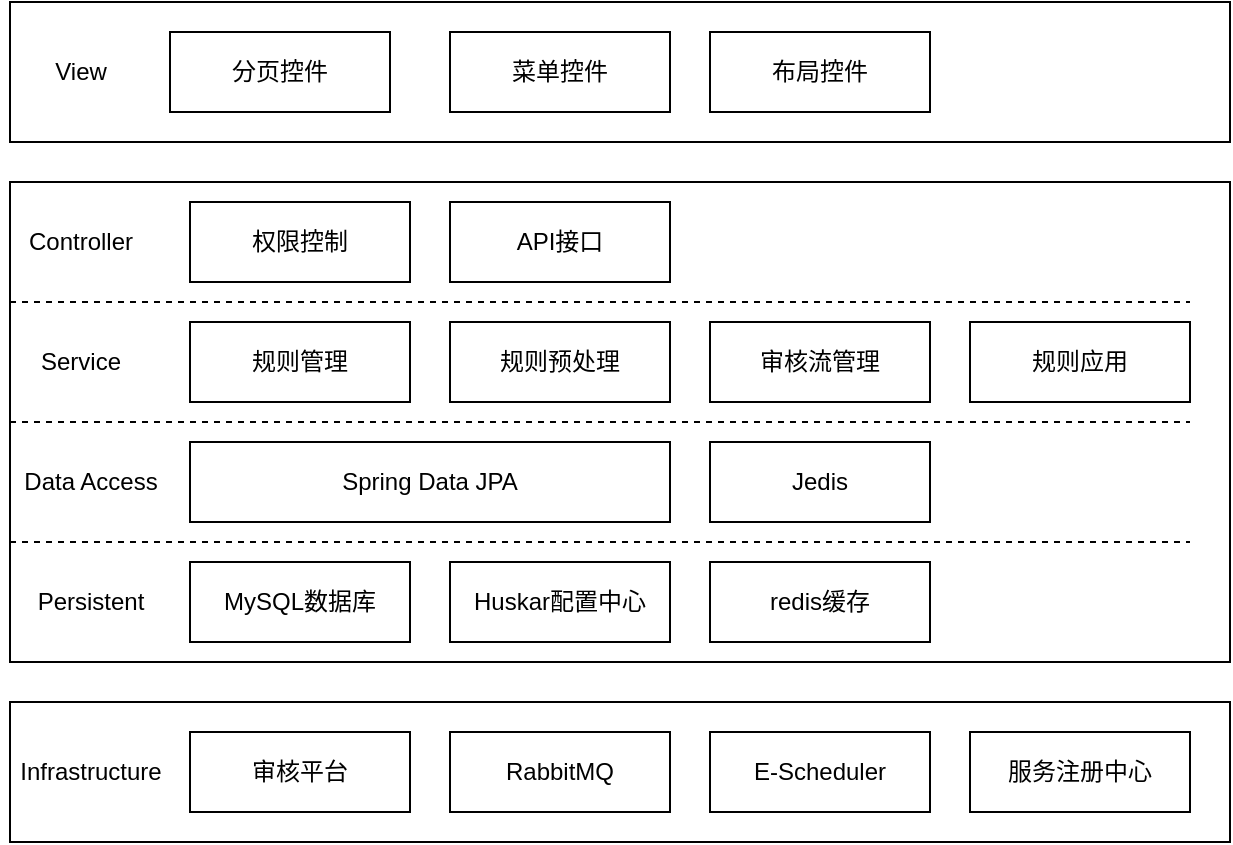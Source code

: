<mxfile version="12.6.5" type="device"><diagram id="ZRPtWPiu5P-UxF4e4odF" name="第 1 页"><mxGraphModel dx="765" dy="506" grid="1" gridSize="10" guides="1" tooltips="1" connect="1" arrows="1" fold="1" page="1" pageScale="1" pageWidth="827" pageHeight="1169" math="0" shadow="0"><root><mxCell id="0"/><mxCell id="1" parent="0"/><mxCell id="bRGxT9ZceIfPzQo-7ebl-1" value="" style="rounded=0;whiteSpace=wrap;html=1;" vertex="1" parent="1"><mxGeometry x="130" y="160" width="610" height="70" as="geometry"/></mxCell><mxCell id="bRGxT9ZceIfPzQo-7ebl-2" value="分页控件" style="rounded=0;whiteSpace=wrap;html=1;" vertex="1" parent="1"><mxGeometry x="210" y="175" width="110" height="40" as="geometry"/></mxCell><mxCell id="bRGxT9ZceIfPzQo-7ebl-3" value="菜单控件" style="rounded=0;whiteSpace=wrap;html=1;" vertex="1" parent="1"><mxGeometry x="350" y="175" width="110" height="40" as="geometry"/></mxCell><mxCell id="bRGxT9ZceIfPzQo-7ebl-4" value="布局控件" style="rounded=0;whiteSpace=wrap;html=1;" vertex="1" parent="1"><mxGeometry x="480" y="175" width="110" height="40" as="geometry"/></mxCell><mxCell id="bRGxT9ZceIfPzQo-7ebl-5" value="" style="rounded=0;whiteSpace=wrap;html=1;" vertex="1" parent="1"><mxGeometry x="130" y="250" width="610" height="240" as="geometry"/></mxCell><mxCell id="bRGxT9ZceIfPzQo-7ebl-6" value="" style="endArrow=none;dashed=1;html=1;" edge="1" parent="1"><mxGeometry width="50" height="50" relative="1" as="geometry"><mxPoint x="130" y="310" as="sourcePoint"/><mxPoint x="720" y="310" as="targetPoint"/></mxGeometry></mxCell><mxCell id="bRGxT9ZceIfPzQo-7ebl-7" value="权限控制" style="rounded=0;whiteSpace=wrap;html=1;" vertex="1" parent="1"><mxGeometry x="220" y="260" width="110" height="40" as="geometry"/></mxCell><mxCell id="bRGxT9ZceIfPzQo-7ebl-9" value="API接口" style="rounded=0;whiteSpace=wrap;html=1;" vertex="1" parent="1"><mxGeometry x="350" y="260" width="110" height="40" as="geometry"/></mxCell><mxCell id="bRGxT9ZceIfPzQo-7ebl-11" value="View" style="text;html=1;align=center;verticalAlign=middle;resizable=0;points=[];autosize=1;" vertex="1" parent="1"><mxGeometry x="145" y="185" width="40" height="20" as="geometry"/></mxCell><mxCell id="bRGxT9ZceIfPzQo-7ebl-12" value="Controller" style="text;html=1;align=center;verticalAlign=middle;resizable=0;points=[];autosize=1;" vertex="1" parent="1"><mxGeometry x="130" y="270" width="70" height="20" as="geometry"/></mxCell><mxCell id="bRGxT9ZceIfPzQo-7ebl-13" value="" style="endArrow=none;dashed=1;html=1;" edge="1" parent="1"><mxGeometry width="50" height="50" relative="1" as="geometry"><mxPoint x="130" y="370" as="sourcePoint"/><mxPoint x="720" y="370" as="targetPoint"/></mxGeometry></mxCell><mxCell id="bRGxT9ZceIfPzQo-7ebl-14" value="Service" style="text;html=1;align=center;verticalAlign=middle;resizable=0;points=[];autosize=1;" vertex="1" parent="1"><mxGeometry x="135" y="330" width="60" height="20" as="geometry"/></mxCell><mxCell id="bRGxT9ZceIfPzQo-7ebl-15" value="规则管理" style="rounded=0;whiteSpace=wrap;html=1;" vertex="1" parent="1"><mxGeometry x="220" y="320" width="110" height="40" as="geometry"/></mxCell><mxCell id="bRGxT9ZceIfPzQo-7ebl-16" value="规则预处理" style="rounded=0;whiteSpace=wrap;html=1;" vertex="1" parent="1"><mxGeometry x="350" y="320" width="110" height="40" as="geometry"/></mxCell><mxCell id="bRGxT9ZceIfPzQo-7ebl-17" value="审核流管理" style="rounded=0;whiteSpace=wrap;html=1;" vertex="1" parent="1"><mxGeometry x="480" y="320" width="110" height="40" as="geometry"/></mxCell><mxCell id="bRGxT9ZceIfPzQo-7ebl-18" value="规则应用" style="rounded=0;whiteSpace=wrap;html=1;" vertex="1" parent="1"><mxGeometry x="610" y="320" width="110" height="40" as="geometry"/></mxCell><mxCell id="bRGxT9ZceIfPzQo-7ebl-19" value="" style="endArrow=none;dashed=1;html=1;" edge="1" parent="1"><mxGeometry width="50" height="50" relative="1" as="geometry"><mxPoint x="130" y="430" as="sourcePoint"/><mxPoint x="720" y="430" as="targetPoint"/></mxGeometry></mxCell><mxCell id="bRGxT9ZceIfPzQo-7ebl-20" value="Data Access" style="text;html=1;align=center;verticalAlign=middle;resizable=0;points=[];autosize=1;" vertex="1" parent="1"><mxGeometry x="130" y="390" width="80" height="20" as="geometry"/></mxCell><mxCell id="bRGxT9ZceIfPzQo-7ebl-21" value="Spring Data JPA" style="rounded=0;whiteSpace=wrap;html=1;" vertex="1" parent="1"><mxGeometry x="220" y="380" width="240" height="40" as="geometry"/></mxCell><mxCell id="bRGxT9ZceIfPzQo-7ebl-22" value="Jedis" style="rounded=0;whiteSpace=wrap;html=1;" vertex="1" parent="1"><mxGeometry x="480" y="380" width="110" height="40" as="geometry"/></mxCell><mxCell id="bRGxT9ZceIfPzQo-7ebl-23" value="Persistent" style="text;html=1;align=center;verticalAlign=middle;resizable=0;points=[];autosize=1;" vertex="1" parent="1"><mxGeometry x="135" y="450" width="70" height="20" as="geometry"/></mxCell><mxCell id="bRGxT9ZceIfPzQo-7ebl-24" value="MySQL数据库" style="rounded=0;whiteSpace=wrap;html=1;" vertex="1" parent="1"><mxGeometry x="220" y="440" width="110" height="40" as="geometry"/></mxCell><mxCell id="bRGxT9ZceIfPzQo-7ebl-25" value="Huskar配置中心" style="rounded=0;whiteSpace=wrap;html=1;" vertex="1" parent="1"><mxGeometry x="350" y="440" width="110" height="40" as="geometry"/></mxCell><mxCell id="bRGxT9ZceIfPzQo-7ebl-26" value="redis缓存" style="rounded=0;whiteSpace=wrap;html=1;" vertex="1" parent="1"><mxGeometry x="480" y="440" width="110" height="40" as="geometry"/></mxCell><mxCell id="bRGxT9ZceIfPzQo-7ebl-29" value="" style="rounded=0;whiteSpace=wrap;html=1;" vertex="1" parent="1"><mxGeometry x="130" y="510" width="610" height="70" as="geometry"/></mxCell><mxCell id="bRGxT9ZceIfPzQo-7ebl-31" value="Infrastructure" style="text;html=1;align=center;verticalAlign=middle;resizable=0;points=[];autosize=1;" vertex="1" parent="1"><mxGeometry x="125" y="535" width="90" height="20" as="geometry"/></mxCell><mxCell id="bRGxT9ZceIfPzQo-7ebl-32" value="审核平台" style="rounded=0;whiteSpace=wrap;html=1;" vertex="1" parent="1"><mxGeometry x="220" y="525" width="110" height="40" as="geometry"/></mxCell><mxCell id="bRGxT9ZceIfPzQo-7ebl-33" value="RabbitMQ" style="rounded=0;whiteSpace=wrap;html=1;" vertex="1" parent="1"><mxGeometry x="350" y="525" width="110" height="40" as="geometry"/></mxCell><mxCell id="bRGxT9ZceIfPzQo-7ebl-34" value="服务注册中心" style="rounded=0;whiteSpace=wrap;html=1;" vertex="1" parent="1"><mxGeometry x="610" y="525" width="110" height="40" as="geometry"/></mxCell><mxCell id="bRGxT9ZceIfPzQo-7ebl-35" value="E-Scheduler" style="rounded=0;whiteSpace=wrap;html=1;" vertex="1" parent="1"><mxGeometry x="480" y="525" width="110" height="40" as="geometry"/></mxCell></root></mxGraphModel></diagram></mxfile>